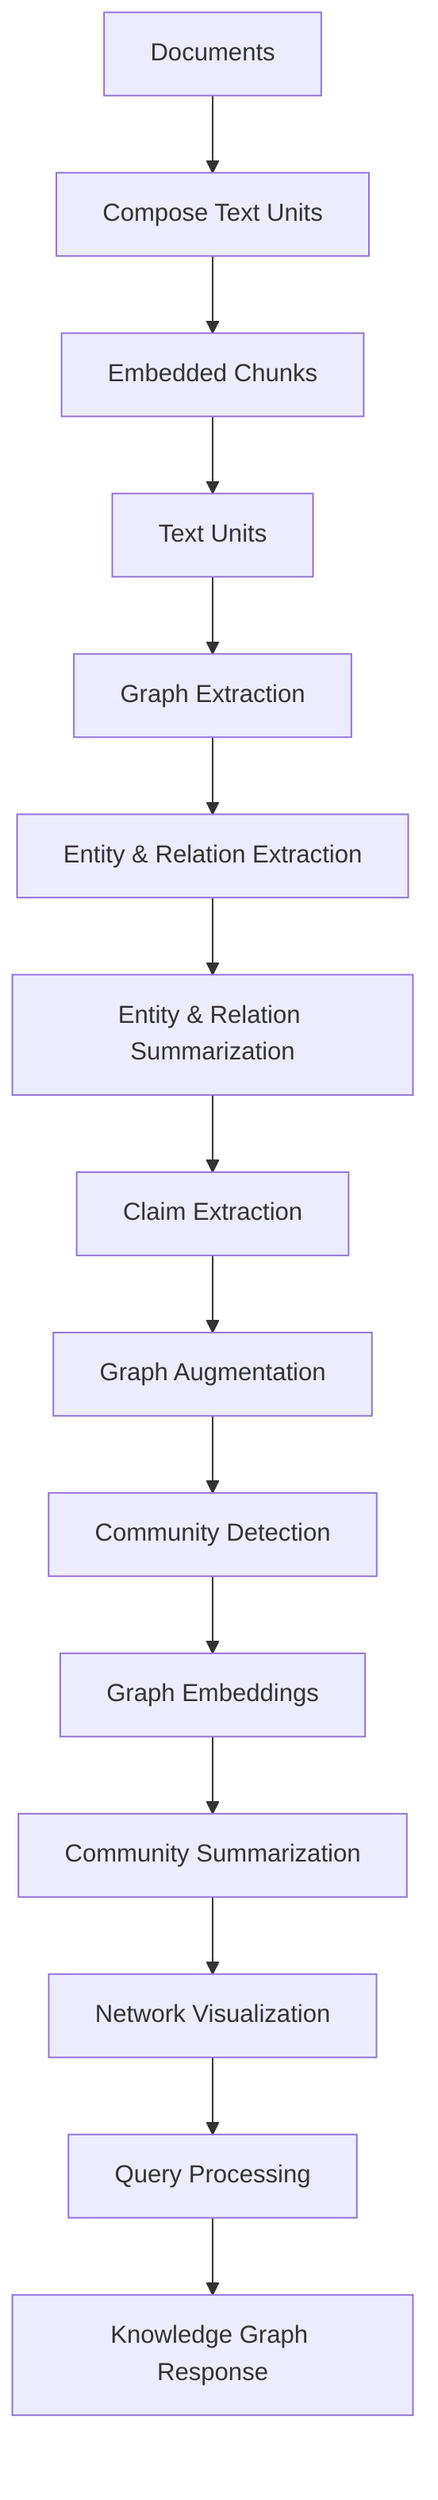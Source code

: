 flowchart TD
    A[Documents] --> B[Compose Text Units]
    B --> C[Embedded Chunks]
    C --> D[Text Units]
    
    D --> E[Graph Extraction]
    E --> F[Entity & Relation Extraction]
    F --> G[Entity & Relation Summarization]
    G --> H[Claim Extraction]
    
    H --> I[Graph Augmentation]
    I --> J[Community Detection]
    J --> K[Graph Embeddings]
    K --> L[Community Summarization]
    
    L --> M[Network Visualization]
    M --> N[Query Processing]
    N --> O[Knowledge Graph Response]